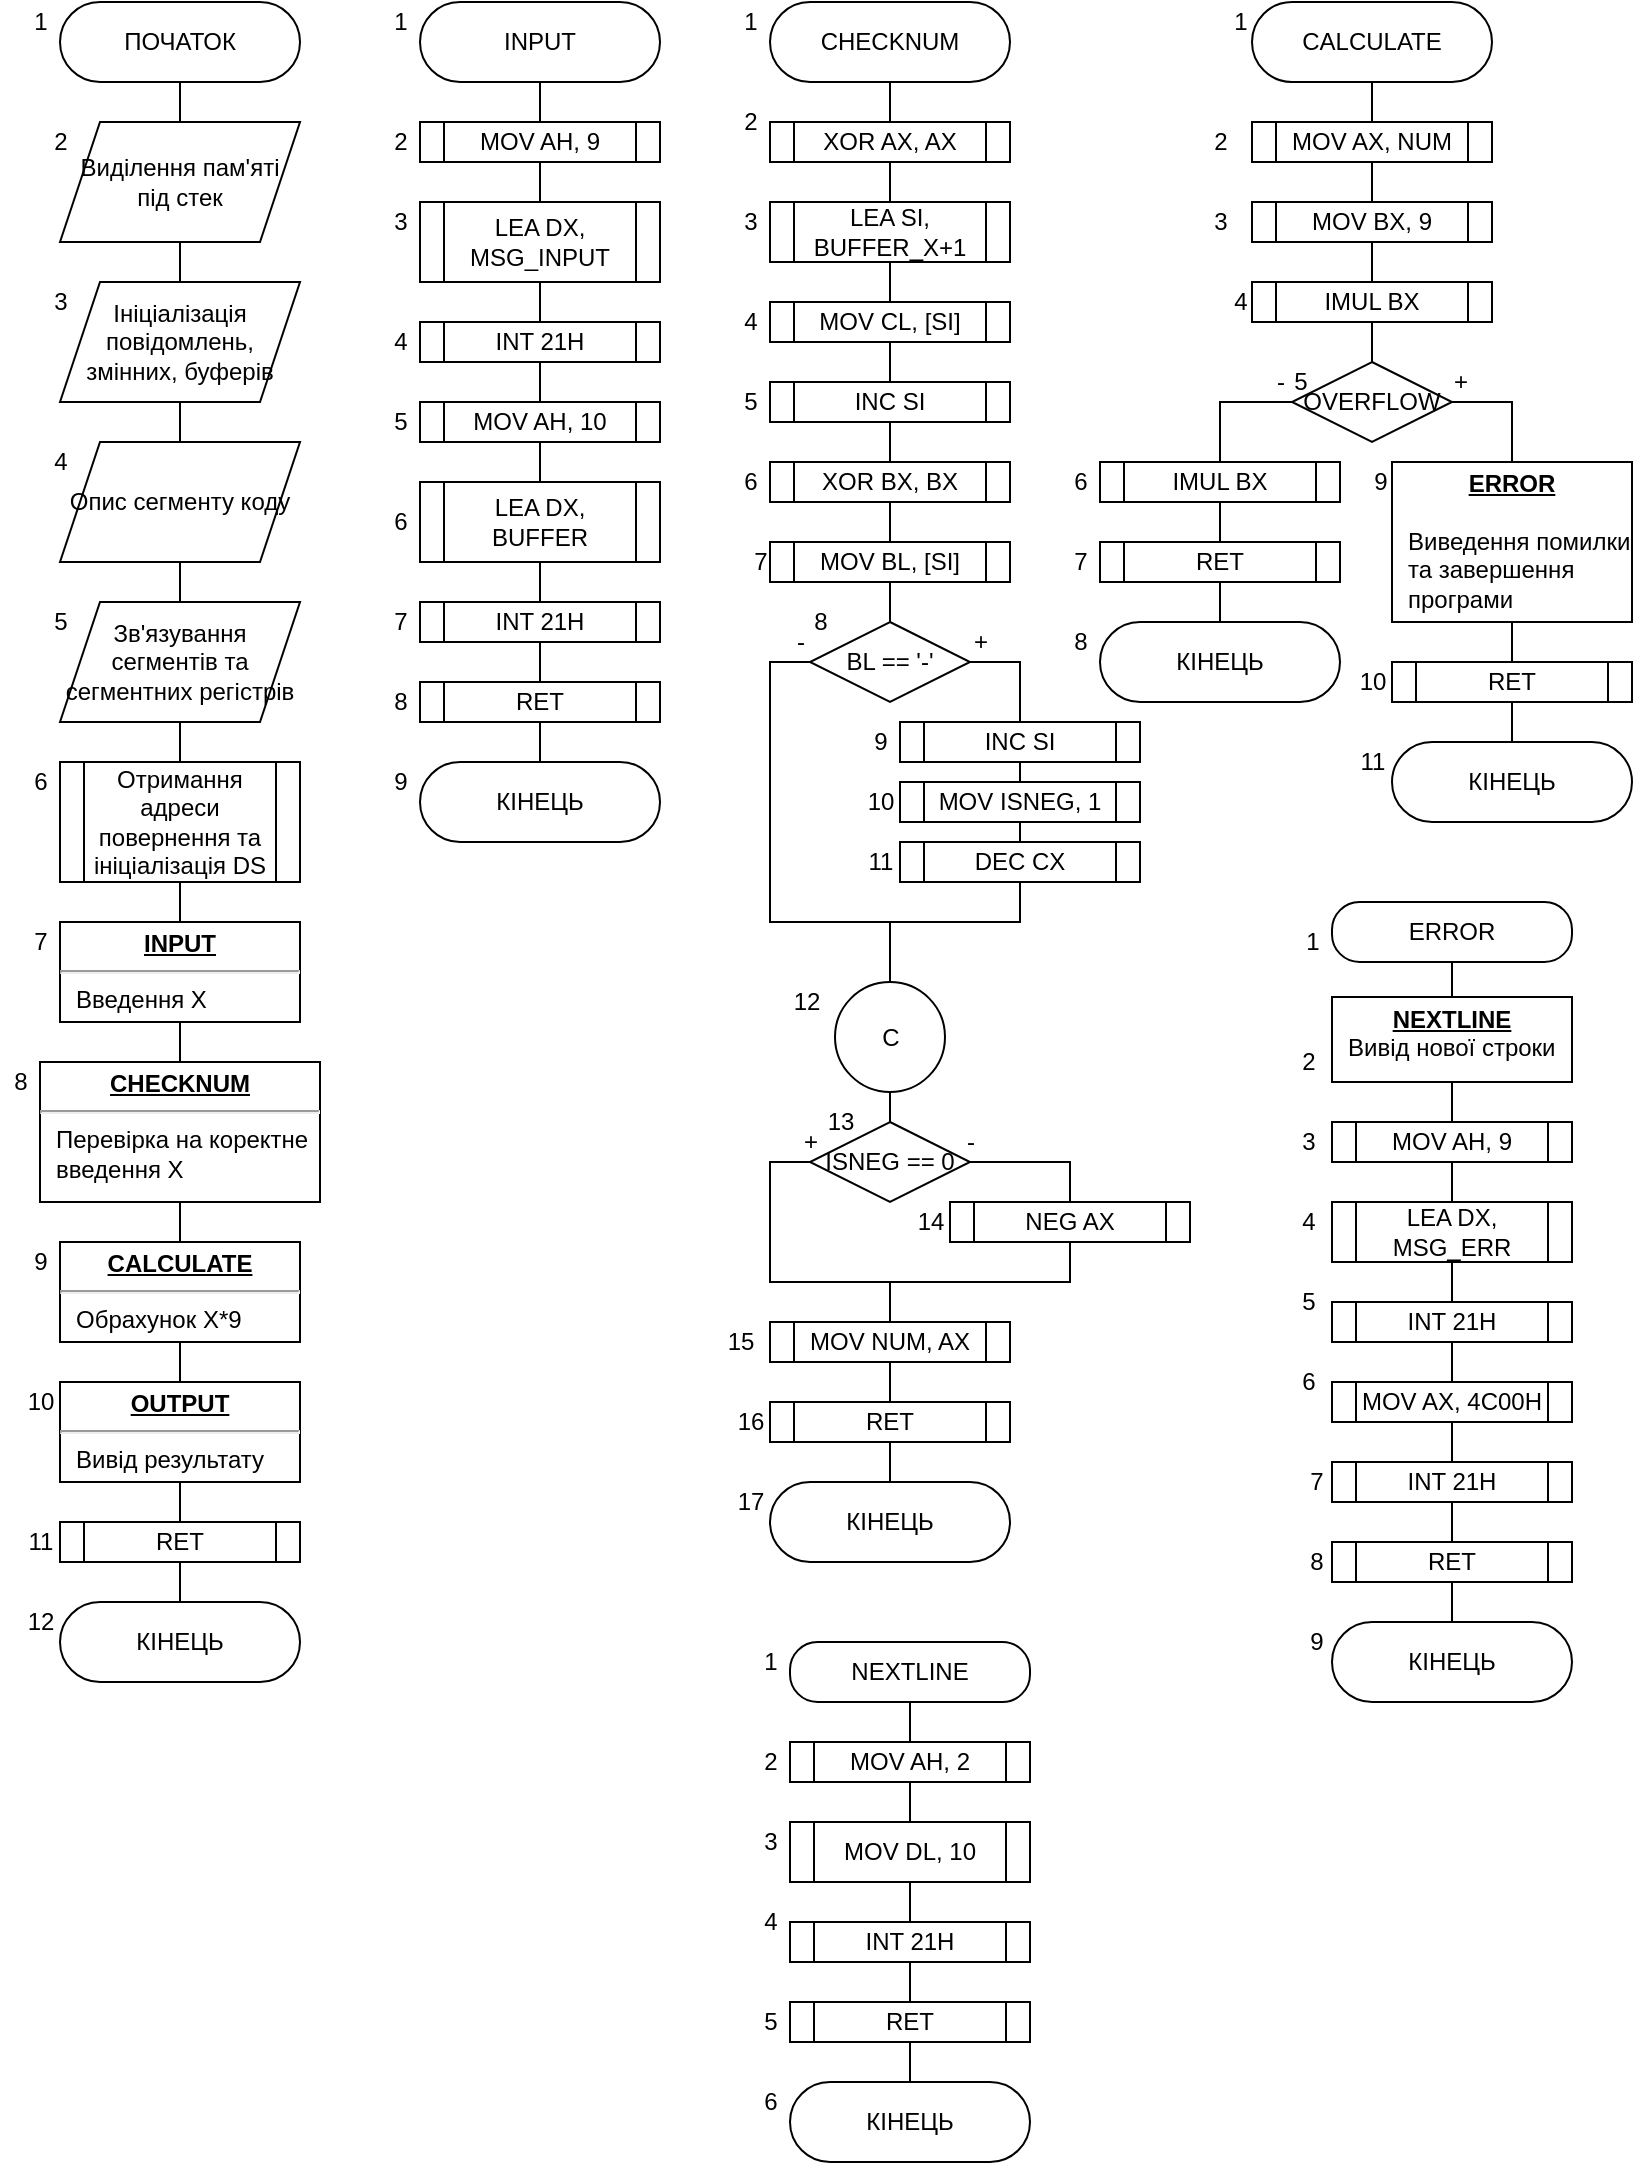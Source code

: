 <mxfile version="16.1.2" type="device"><diagram id="6FCKgHF6AGhV2PzaWYG0" name="Страница 1"><mxGraphModel dx="1026" dy="1370" grid="1" gridSize="10" guides="1" tooltips="1" connect="1" arrows="1" fold="1" page="1" pageScale="1" pageWidth="827" pageHeight="1169" math="0" shadow="0"><root><mxCell id="0"/><mxCell id="1" parent="0"/><mxCell id="qrjmwnFYQ-Q89jtZAZfJ-13" style="edgeStyle=orthogonalEdgeStyle;rounded=0;orthogonalLoop=1;jettySize=auto;html=1;exitX=0.5;exitY=1;exitDx=0;exitDy=0;entryX=0.5;entryY=0;entryDx=0;entryDy=0;endArrow=none;endFill=0;" parent="1" source="qrjmwnFYQ-Q89jtZAZfJ-1" target="qrjmwnFYQ-Q89jtZAZfJ-3" edge="1"><mxGeometry relative="1" as="geometry"/></mxCell><mxCell id="qrjmwnFYQ-Q89jtZAZfJ-1" value="ПОЧАТОК" style="rounded=1;whiteSpace=wrap;html=1;arcSize=50;" parent="1" vertex="1"><mxGeometry x="30" y="20" width="120" height="40" as="geometry"/></mxCell><mxCell id="qrjmwnFYQ-Q89jtZAZfJ-14" style="edgeStyle=orthogonalEdgeStyle;rounded=0;orthogonalLoop=1;jettySize=auto;html=1;exitX=0.5;exitY=1;exitDx=0;exitDy=0;entryX=0.5;entryY=0;entryDx=0;entryDy=0;endArrow=none;endFill=0;" parent="1" source="qrjmwnFYQ-Q89jtZAZfJ-3" target="qrjmwnFYQ-Q89jtZAZfJ-4" edge="1"><mxGeometry relative="1" as="geometry"/></mxCell><mxCell id="qrjmwnFYQ-Q89jtZAZfJ-3" value="Виділення пам'яті під стек" style="shape=parallelogram;perimeter=parallelogramPerimeter;whiteSpace=wrap;html=1;fixedSize=1;" parent="1" vertex="1"><mxGeometry x="30" y="80" width="120" height="60" as="geometry"/></mxCell><mxCell id="qrjmwnFYQ-Q89jtZAZfJ-15" style="edgeStyle=orthogonalEdgeStyle;rounded=0;orthogonalLoop=1;jettySize=auto;html=1;exitX=0.5;exitY=1;exitDx=0;exitDy=0;entryX=0.5;entryY=0;entryDx=0;entryDy=0;endArrow=none;endFill=0;" parent="1" source="qrjmwnFYQ-Q89jtZAZfJ-4" target="qrjmwnFYQ-Q89jtZAZfJ-5" edge="1"><mxGeometry relative="1" as="geometry"/></mxCell><mxCell id="qrjmwnFYQ-Q89jtZAZfJ-4" value="Ініціалізація повідомлень, змінних, буферів" style="shape=parallelogram;perimeter=parallelogramPerimeter;whiteSpace=wrap;html=1;fixedSize=1;" parent="1" vertex="1"><mxGeometry x="30" y="160" width="120" height="60" as="geometry"/></mxCell><mxCell id="qrjmwnFYQ-Q89jtZAZfJ-16" style="edgeStyle=orthogonalEdgeStyle;rounded=0;orthogonalLoop=1;jettySize=auto;html=1;exitX=0.5;exitY=1;exitDx=0;exitDy=0;entryX=0.5;entryY=0;entryDx=0;entryDy=0;endArrow=none;endFill=0;" parent="1" source="qrjmwnFYQ-Q89jtZAZfJ-5" target="qrjmwnFYQ-Q89jtZAZfJ-6" edge="1"><mxGeometry relative="1" as="geometry"/></mxCell><mxCell id="qrjmwnFYQ-Q89jtZAZfJ-5" value="Опис сегменту коду" style="shape=parallelogram;perimeter=parallelogramPerimeter;whiteSpace=wrap;html=1;fixedSize=1;" parent="1" vertex="1"><mxGeometry x="30" y="240" width="120" height="60" as="geometry"/></mxCell><mxCell id="qrjmwnFYQ-Q89jtZAZfJ-17" style="edgeStyle=orthogonalEdgeStyle;rounded=0;orthogonalLoop=1;jettySize=auto;html=1;exitX=0.5;exitY=1;exitDx=0;exitDy=0;endArrow=none;endFill=0;" parent="1" source="qrjmwnFYQ-Q89jtZAZfJ-6" target="qrjmwnFYQ-Q89jtZAZfJ-7" edge="1"><mxGeometry relative="1" as="geometry"/></mxCell><mxCell id="qrjmwnFYQ-Q89jtZAZfJ-6" value="Зв'язування сегментів та сегментних регістрів" style="shape=parallelogram;perimeter=parallelogramPerimeter;whiteSpace=wrap;html=1;fixedSize=1;" parent="1" vertex="1"><mxGeometry x="30" y="320" width="120" height="60" as="geometry"/></mxCell><mxCell id="qrjmwnFYQ-Q89jtZAZfJ-18" style="edgeStyle=orthogonalEdgeStyle;rounded=0;orthogonalLoop=1;jettySize=auto;html=1;exitX=0.5;exitY=1;exitDx=0;exitDy=0;entryX=0.5;entryY=0;entryDx=0;entryDy=0;endArrow=none;endFill=0;" parent="1" source="qrjmwnFYQ-Q89jtZAZfJ-7" target="qrjmwnFYQ-Q89jtZAZfJ-8" edge="1"><mxGeometry relative="1" as="geometry"/></mxCell><mxCell id="qrjmwnFYQ-Q89jtZAZfJ-7" value="Отримання адреси повернення та ініціалізація DS" style="shape=process;whiteSpace=wrap;html=1;backgroundOutline=1;" parent="1" vertex="1"><mxGeometry x="30" y="400" width="120" height="60" as="geometry"/></mxCell><mxCell id="qrjmwnFYQ-Q89jtZAZfJ-19" style="edgeStyle=orthogonalEdgeStyle;rounded=0;orthogonalLoop=1;jettySize=auto;html=1;exitX=0.5;exitY=1;exitDx=0;exitDy=0;endArrow=none;endFill=0;" parent="1" source="qrjmwnFYQ-Q89jtZAZfJ-8" target="qrjmwnFYQ-Q89jtZAZfJ-9" edge="1"><mxGeometry relative="1" as="geometry"/></mxCell><mxCell id="qrjmwnFYQ-Q89jtZAZfJ-8" value="&lt;p style=&quot;margin: 0px ; margin-top: 4px ; text-align: center ; text-decoration: underline&quot;&gt;&lt;b&gt;INPUT&lt;/b&gt;&lt;/p&gt;&lt;hr&gt;&lt;p style=&quot;margin: 0px ; margin-left: 8px&quot;&gt;Введення X&lt;/p&gt;" style="verticalAlign=top;align=left;overflow=fill;fontSize=12;fontFamily=Helvetica;html=1;" parent="1" vertex="1"><mxGeometry x="30" y="480" width="120" height="50" as="geometry"/></mxCell><mxCell id="qrjmwnFYQ-Q89jtZAZfJ-20" style="edgeStyle=orthogonalEdgeStyle;rounded=0;orthogonalLoop=1;jettySize=auto;html=1;exitX=0.5;exitY=1;exitDx=0;exitDy=0;endArrow=none;endFill=0;" parent="1" source="qrjmwnFYQ-Q89jtZAZfJ-9" target="qrjmwnFYQ-Q89jtZAZfJ-10" edge="1"><mxGeometry relative="1" as="geometry"/></mxCell><mxCell id="qrjmwnFYQ-Q89jtZAZfJ-9" value="&lt;p style=&quot;margin: 0px ; margin-top: 4px ; text-align: center ; text-decoration: underline&quot;&gt;&lt;b&gt;CHECKNUM&lt;/b&gt;&lt;/p&gt;&lt;hr&gt;&lt;p style=&quot;margin: 0px ; margin-left: 8px&quot;&gt;Перевірка на коректне&lt;/p&gt;&lt;p style=&quot;margin: 0px ; margin-left: 8px&quot;&gt;введення X&amp;nbsp;&lt;/p&gt;" style="verticalAlign=top;align=left;overflow=fill;fontSize=12;fontFamily=Helvetica;html=1;" parent="1" vertex="1"><mxGeometry x="20" y="550" width="140" height="70" as="geometry"/></mxCell><mxCell id="qrjmwnFYQ-Q89jtZAZfJ-21" style="edgeStyle=orthogonalEdgeStyle;rounded=0;orthogonalLoop=1;jettySize=auto;html=1;exitX=0.5;exitY=1;exitDx=0;exitDy=0;entryX=0.5;entryY=0;entryDx=0;entryDy=0;endArrow=none;endFill=0;" parent="1" source="qrjmwnFYQ-Q89jtZAZfJ-10" target="qrjmwnFYQ-Q89jtZAZfJ-11" edge="1"><mxGeometry relative="1" as="geometry"/></mxCell><mxCell id="qrjmwnFYQ-Q89jtZAZfJ-10" value="&lt;p style=&quot;margin: 0px ; margin-top: 4px ; text-align: center ; text-decoration: underline&quot;&gt;&lt;b&gt;CALCULATE&lt;/b&gt;&lt;/p&gt;&lt;hr&gt;&lt;p style=&quot;margin: 0px ; margin-left: 8px&quot;&gt;Обрахунок Х*9&lt;/p&gt;" style="verticalAlign=top;align=left;overflow=fill;fontSize=12;fontFamily=Helvetica;html=1;" parent="1" vertex="1"><mxGeometry x="30" y="640" width="120" height="50" as="geometry"/></mxCell><mxCell id="qrjmwnFYQ-Q89jtZAZfJ-11" value="&lt;p style=&quot;margin: 0px ; margin-top: 4px ; text-align: center ; text-decoration: underline&quot;&gt;&lt;b&gt;OUTPUT&lt;/b&gt;&lt;/p&gt;&lt;hr&gt;&lt;p style=&quot;margin: 0px ; margin-left: 8px&quot;&gt;Вивід результату&lt;/p&gt;" style="verticalAlign=top;align=left;overflow=fill;fontSize=12;fontFamily=Helvetica;html=1;" parent="1" vertex="1"><mxGeometry x="30" y="710" width="120" height="50" as="geometry"/></mxCell><mxCell id="qrjmwnFYQ-Q89jtZAZfJ-23" value="1" style="text;html=1;align=center;verticalAlign=middle;resizable=0;points=[];autosize=1;strokeColor=none;fillColor=none;" parent="1" vertex="1"><mxGeometry x="10" y="20" width="20" height="20" as="geometry"/></mxCell><mxCell id="qrjmwnFYQ-Q89jtZAZfJ-24" value="2" style="text;html=1;align=center;verticalAlign=middle;resizable=0;points=[];autosize=1;strokeColor=none;fillColor=none;" parent="1" vertex="1"><mxGeometry x="20" y="80" width="20" height="20" as="geometry"/></mxCell><mxCell id="qrjmwnFYQ-Q89jtZAZfJ-25" value="3" style="text;html=1;align=center;verticalAlign=middle;resizable=0;points=[];autosize=1;strokeColor=none;fillColor=none;" parent="1" vertex="1"><mxGeometry x="20" y="160" width="20" height="20" as="geometry"/></mxCell><mxCell id="qrjmwnFYQ-Q89jtZAZfJ-26" value="4" style="text;html=1;align=center;verticalAlign=middle;resizable=0;points=[];autosize=1;strokeColor=none;fillColor=none;" parent="1" vertex="1"><mxGeometry x="20" y="240" width="20" height="20" as="geometry"/></mxCell><mxCell id="qrjmwnFYQ-Q89jtZAZfJ-27" value="5" style="text;html=1;align=center;verticalAlign=middle;resizable=0;points=[];autosize=1;strokeColor=none;fillColor=none;" parent="1" vertex="1"><mxGeometry x="20" y="320" width="20" height="20" as="geometry"/></mxCell><mxCell id="qrjmwnFYQ-Q89jtZAZfJ-28" value="6" style="text;html=1;align=center;verticalAlign=middle;resizable=0;points=[];autosize=1;strokeColor=none;fillColor=none;" parent="1" vertex="1"><mxGeometry x="10" y="400" width="20" height="20" as="geometry"/></mxCell><mxCell id="qrjmwnFYQ-Q89jtZAZfJ-29" value="7" style="text;html=1;align=center;verticalAlign=middle;resizable=0;points=[];autosize=1;strokeColor=none;fillColor=none;" parent="1" vertex="1"><mxGeometry x="10" y="480" width="20" height="20" as="geometry"/></mxCell><mxCell id="qrjmwnFYQ-Q89jtZAZfJ-30" value="8" style="text;html=1;align=center;verticalAlign=middle;resizable=0;points=[];autosize=1;strokeColor=none;fillColor=none;" parent="1" vertex="1"><mxGeometry y="550" width="20" height="20" as="geometry"/></mxCell><mxCell id="qrjmwnFYQ-Q89jtZAZfJ-31" value="9" style="text;html=1;align=center;verticalAlign=middle;resizable=0;points=[];autosize=1;strokeColor=none;fillColor=none;" parent="1" vertex="1"><mxGeometry x="10" y="640" width="20" height="20" as="geometry"/></mxCell><mxCell id="qrjmwnFYQ-Q89jtZAZfJ-32" value="10" style="text;html=1;align=center;verticalAlign=middle;resizable=0;points=[];autosize=1;strokeColor=none;fillColor=none;" parent="1" vertex="1"><mxGeometry x="5" y="710" width="30" height="20" as="geometry"/></mxCell><mxCell id="qrjmwnFYQ-Q89jtZAZfJ-43" style="edgeStyle=orthogonalEdgeStyle;rounded=0;orthogonalLoop=1;jettySize=auto;html=1;exitX=0.5;exitY=1;exitDx=0;exitDy=0;endArrow=none;endFill=0;" parent="1" source="qrjmwnFYQ-Q89jtZAZfJ-34" target="qrjmwnFYQ-Q89jtZAZfJ-35" edge="1"><mxGeometry relative="1" as="geometry"/></mxCell><mxCell id="qrjmwnFYQ-Q89jtZAZfJ-34" value="INPUT" style="rounded=1;whiteSpace=wrap;html=1;arcSize=50;" parent="1" vertex="1"><mxGeometry x="210" y="20" width="120" height="40" as="geometry"/></mxCell><mxCell id="qrjmwnFYQ-Q89jtZAZfJ-44" style="edgeStyle=orthogonalEdgeStyle;rounded=0;orthogonalLoop=1;jettySize=auto;html=1;exitX=0.5;exitY=1;exitDx=0;exitDy=0;entryX=0.5;entryY=0;entryDx=0;entryDy=0;endArrow=none;endFill=0;" parent="1" source="qrjmwnFYQ-Q89jtZAZfJ-35" target="qrjmwnFYQ-Q89jtZAZfJ-36" edge="1"><mxGeometry relative="1" as="geometry"/></mxCell><mxCell id="qrjmwnFYQ-Q89jtZAZfJ-35" value="MOV AH, 9" style="shape=process;whiteSpace=wrap;html=1;backgroundOutline=1;" parent="1" vertex="1"><mxGeometry x="210" y="80" width="120" height="20" as="geometry"/></mxCell><mxCell id="qrjmwnFYQ-Q89jtZAZfJ-45" style="edgeStyle=orthogonalEdgeStyle;rounded=0;orthogonalLoop=1;jettySize=auto;html=1;exitX=0.5;exitY=1;exitDx=0;exitDy=0;entryX=0.5;entryY=0;entryDx=0;entryDy=0;endArrow=none;endFill=0;" parent="1" source="qrjmwnFYQ-Q89jtZAZfJ-36" target="qrjmwnFYQ-Q89jtZAZfJ-37" edge="1"><mxGeometry relative="1" as="geometry"/></mxCell><mxCell id="qrjmwnFYQ-Q89jtZAZfJ-36" value="LEA DX, MSG_INPUT" style="shape=process;whiteSpace=wrap;html=1;backgroundOutline=1;" parent="1" vertex="1"><mxGeometry x="210" y="120" width="120" height="40" as="geometry"/></mxCell><mxCell id="qrjmwnFYQ-Q89jtZAZfJ-46" style="edgeStyle=orthogonalEdgeStyle;rounded=0;orthogonalLoop=1;jettySize=auto;html=1;exitX=0.5;exitY=1;exitDx=0;exitDy=0;entryX=0.5;entryY=0;entryDx=0;entryDy=0;endArrow=none;endFill=0;" parent="1" source="qrjmwnFYQ-Q89jtZAZfJ-37" target="qrjmwnFYQ-Q89jtZAZfJ-38" edge="1"><mxGeometry relative="1" as="geometry"/></mxCell><mxCell id="qrjmwnFYQ-Q89jtZAZfJ-37" value="INT 21H" style="shape=process;whiteSpace=wrap;html=1;backgroundOutline=1;" parent="1" vertex="1"><mxGeometry x="210" y="180" width="120" height="20" as="geometry"/></mxCell><mxCell id="qrjmwnFYQ-Q89jtZAZfJ-47" style="edgeStyle=orthogonalEdgeStyle;rounded=0;orthogonalLoop=1;jettySize=auto;html=1;exitX=0.5;exitY=1;exitDx=0;exitDy=0;endArrow=none;endFill=0;" parent="1" source="qrjmwnFYQ-Q89jtZAZfJ-38" target="qrjmwnFYQ-Q89jtZAZfJ-40" edge="1"><mxGeometry relative="1" as="geometry"/></mxCell><mxCell id="qrjmwnFYQ-Q89jtZAZfJ-38" value="MOV AH, 10" style="shape=process;whiteSpace=wrap;html=1;backgroundOutline=1;" parent="1" vertex="1"><mxGeometry x="210" y="220" width="120" height="20" as="geometry"/></mxCell><mxCell id="qrjmwnFYQ-Q89jtZAZfJ-48" style="edgeStyle=orthogonalEdgeStyle;rounded=0;orthogonalLoop=1;jettySize=auto;html=1;exitX=0.5;exitY=1;exitDx=0;exitDy=0;entryX=0.5;entryY=0;entryDx=0;entryDy=0;endArrow=none;endFill=0;" parent="1" source="qrjmwnFYQ-Q89jtZAZfJ-40" target="qrjmwnFYQ-Q89jtZAZfJ-41" edge="1"><mxGeometry relative="1" as="geometry"/></mxCell><mxCell id="qrjmwnFYQ-Q89jtZAZfJ-40" value="LEA DX, BUFFER" style="shape=process;whiteSpace=wrap;html=1;backgroundOutline=1;" parent="1" vertex="1"><mxGeometry x="210" y="260" width="120" height="40" as="geometry"/></mxCell><mxCell id="qrjmwnFYQ-Q89jtZAZfJ-41" value="INT 21H" style="shape=process;whiteSpace=wrap;html=1;backgroundOutline=1;" parent="1" vertex="1"><mxGeometry x="210" y="320" width="120" height="20" as="geometry"/></mxCell><mxCell id="M41iOdygfiZf3ACr9DrU-3" style="edgeStyle=orthogonalEdgeStyle;rounded=0;orthogonalLoop=1;jettySize=auto;html=1;exitX=0.5;exitY=0;exitDx=0;exitDy=0;entryX=0.5;entryY=1;entryDx=0;entryDy=0;endArrow=none;endFill=0;" edge="1" parent="1" source="qrjmwnFYQ-Q89jtZAZfJ-42" target="M41iOdygfiZf3ACr9DrU-1"><mxGeometry relative="1" as="geometry"/></mxCell><mxCell id="qrjmwnFYQ-Q89jtZAZfJ-42" value="КІНЕЦЬ" style="rounded=1;whiteSpace=wrap;html=1;arcSize=50;" parent="1" vertex="1"><mxGeometry x="210" y="400" width="120" height="40" as="geometry"/></mxCell><mxCell id="qrjmwnFYQ-Q89jtZAZfJ-50" value="1" style="text;html=1;align=center;verticalAlign=middle;resizable=0;points=[];autosize=1;strokeColor=none;fillColor=none;" parent="1" vertex="1"><mxGeometry x="190" y="20" width="20" height="20" as="geometry"/></mxCell><mxCell id="qrjmwnFYQ-Q89jtZAZfJ-51" value="2" style="text;html=1;align=center;verticalAlign=middle;resizable=0;points=[];autosize=1;strokeColor=none;fillColor=none;" parent="1" vertex="1"><mxGeometry x="190" y="80" width="20" height="20" as="geometry"/></mxCell><mxCell id="qrjmwnFYQ-Q89jtZAZfJ-52" value="3" style="text;html=1;align=center;verticalAlign=middle;resizable=0;points=[];autosize=1;strokeColor=none;fillColor=none;" parent="1" vertex="1"><mxGeometry x="190" y="120" width="20" height="20" as="geometry"/></mxCell><mxCell id="qrjmwnFYQ-Q89jtZAZfJ-53" value="4" style="text;html=1;align=center;verticalAlign=middle;resizable=0;points=[];autosize=1;strokeColor=none;fillColor=none;" parent="1" vertex="1"><mxGeometry x="190" y="180" width="20" height="20" as="geometry"/></mxCell><mxCell id="qrjmwnFYQ-Q89jtZAZfJ-56" value="5" style="text;html=1;align=center;verticalAlign=middle;resizable=0;points=[];autosize=1;strokeColor=none;fillColor=none;" parent="1" vertex="1"><mxGeometry x="190" y="220" width="20" height="20" as="geometry"/></mxCell><mxCell id="qrjmwnFYQ-Q89jtZAZfJ-57" value="7" style="text;html=1;align=center;verticalAlign=middle;resizable=0;points=[];autosize=1;strokeColor=none;fillColor=none;" parent="1" vertex="1"><mxGeometry x="190" y="320" width="20" height="20" as="geometry"/></mxCell><mxCell id="qrjmwnFYQ-Q89jtZAZfJ-58" value="8" style="text;html=1;align=center;verticalAlign=middle;resizable=0;points=[];autosize=1;strokeColor=none;fillColor=none;" parent="1" vertex="1"><mxGeometry x="190" y="360" width="20" height="20" as="geometry"/></mxCell><mxCell id="qrjmwnFYQ-Q89jtZAZfJ-59" value="6" style="text;html=1;align=center;verticalAlign=middle;resizable=0;points=[];autosize=1;strokeColor=none;fillColor=none;" parent="1" vertex="1"><mxGeometry x="190" y="270" width="20" height="20" as="geometry"/></mxCell><mxCell id="qrjmwnFYQ-Q89jtZAZfJ-183" style="edgeStyle=orthogonalEdgeStyle;rounded=0;orthogonalLoop=1;jettySize=auto;html=1;exitX=0.5;exitY=1;exitDx=0;exitDy=0;endArrow=none;endFill=0;" parent="1" source="qrjmwnFYQ-Q89jtZAZfJ-184" edge="1"><mxGeometry relative="1" as="geometry"><mxPoint x="445" y="80" as="targetPoint"/></mxGeometry></mxCell><mxCell id="qrjmwnFYQ-Q89jtZAZfJ-184" value="CHECKNUM" style="rounded=1;whiteSpace=wrap;html=1;arcSize=50;" parent="1" vertex="1"><mxGeometry x="385" y="20" width="120" height="40" as="geometry"/></mxCell><mxCell id="qrjmwnFYQ-Q89jtZAZfJ-185" style="edgeStyle=orthogonalEdgeStyle;rounded=0;orthogonalLoop=1;jettySize=auto;html=1;exitX=0.5;exitY=1;exitDx=0;exitDy=0;entryX=0.5;entryY=0;entryDx=0;entryDy=0;endArrow=none;endFill=0;" parent="1" source="qrjmwnFYQ-Q89jtZAZfJ-186" target="qrjmwnFYQ-Q89jtZAZfJ-190" edge="1"><mxGeometry relative="1" as="geometry"/></mxCell><mxCell id="qrjmwnFYQ-Q89jtZAZfJ-186" value="LEA SI, BUFFER_X+1" style="shape=process;whiteSpace=wrap;html=1;backgroundOutline=1;" parent="1" vertex="1"><mxGeometry x="385" y="120" width="120" height="30" as="geometry"/></mxCell><mxCell id="qrjmwnFYQ-Q89jtZAZfJ-187" style="edgeStyle=orthogonalEdgeStyle;rounded=0;orthogonalLoop=1;jettySize=auto;html=1;exitX=0.5;exitY=1;exitDx=0;exitDy=0;entryX=0.5;entryY=0;entryDx=0;entryDy=0;endArrow=none;endFill=0;" parent="1" source="qrjmwnFYQ-Q89jtZAZfJ-188" target="qrjmwnFYQ-Q89jtZAZfJ-186" edge="1"><mxGeometry relative="1" as="geometry"/></mxCell><mxCell id="qrjmwnFYQ-Q89jtZAZfJ-188" value="XOR AX, AX" style="shape=process;whiteSpace=wrap;html=1;backgroundOutline=1;" parent="1" vertex="1"><mxGeometry x="385" y="80" width="120" height="20" as="geometry"/></mxCell><mxCell id="qrjmwnFYQ-Q89jtZAZfJ-189" style="edgeStyle=orthogonalEdgeStyle;rounded=0;orthogonalLoop=1;jettySize=auto;html=1;exitX=0.5;exitY=1;exitDx=0;exitDy=0;entryX=0.5;entryY=0;entryDx=0;entryDy=0;endArrow=none;endFill=0;" parent="1" source="qrjmwnFYQ-Q89jtZAZfJ-190" target="qrjmwnFYQ-Q89jtZAZfJ-191" edge="1"><mxGeometry relative="1" as="geometry"/></mxCell><mxCell id="qrjmwnFYQ-Q89jtZAZfJ-190" value="MOV CL, [SI]" style="shape=process;whiteSpace=wrap;html=1;backgroundOutline=1;" parent="1" vertex="1"><mxGeometry x="385" y="170" width="120" height="20" as="geometry"/></mxCell><mxCell id="qrjmwnFYQ-Q89jtZAZfJ-191" value="INC SI" style="shape=process;whiteSpace=wrap;html=1;backgroundOutline=1;" parent="1" vertex="1"><mxGeometry x="385" y="210" width="120" height="20" as="geometry"/></mxCell><mxCell id="qrjmwnFYQ-Q89jtZAZfJ-192" style="edgeStyle=orthogonalEdgeStyle;rounded=0;orthogonalLoop=1;jettySize=auto;html=1;exitX=0.5;exitY=0;exitDx=0;exitDy=0;entryX=0.5;entryY=1;entryDx=0;entryDy=0;endArrow=none;endFill=0;" parent="1" target="qrjmwnFYQ-Q89jtZAZfJ-191" edge="1"><mxGeometry relative="1" as="geometry"><mxPoint x="445" y="250" as="sourcePoint"/></mxGeometry></mxCell><mxCell id="qrjmwnFYQ-Q89jtZAZfJ-315" style="edgeStyle=orthogonalEdgeStyle;rounded=0;orthogonalLoop=1;jettySize=auto;html=1;endArrow=none;endFill=0;exitX=0.5;exitY=0;exitDx=0;exitDy=0;" parent="1" source="M41iOdygfiZf3ACr9DrU-17" edge="1"><mxGeometry relative="1" as="geometry"><mxPoint x="445" y="480.0" as="targetPoint"/><mxPoint x="445" y="500" as="sourcePoint"/></mxGeometry></mxCell><mxCell id="qrjmwnFYQ-Q89jtZAZfJ-196" style="edgeStyle=orthogonalEdgeStyle;rounded=0;orthogonalLoop=1;jettySize=auto;html=1;exitX=1;exitY=0.5;exitDx=0;exitDy=0;entryX=0.5;entryY=0;entryDx=0;entryDy=0;endArrow=none;endFill=0;" parent="1" source="qrjmwnFYQ-Q89jtZAZfJ-198" target="qrjmwnFYQ-Q89jtZAZfJ-199" edge="1"><mxGeometry relative="1" as="geometry"/></mxCell><mxCell id="qrjmwnFYQ-Q89jtZAZfJ-197" style="edgeStyle=orthogonalEdgeStyle;rounded=0;orthogonalLoop=1;jettySize=auto;html=1;exitX=0;exitY=0.5;exitDx=0;exitDy=0;endArrow=none;endFill=0;entryX=0.5;entryY=1;entryDx=0;entryDy=0;" parent="1" source="qrjmwnFYQ-Q89jtZAZfJ-198" target="qrjmwnFYQ-Q89jtZAZfJ-199" edge="1"><mxGeometry relative="1" as="geometry"><mxPoint x="495" y="640" as="targetPoint"/></mxGeometry></mxCell><mxCell id="qrjmwnFYQ-Q89jtZAZfJ-314" style="edgeStyle=orthogonalEdgeStyle;rounded=0;orthogonalLoop=1;jettySize=auto;html=1;exitX=0.5;exitY=0;exitDx=0;exitDy=0;entryX=0.5;entryY=1;entryDx=0;entryDy=0;endArrow=none;endFill=0;" parent="1" source="qrjmwnFYQ-Q89jtZAZfJ-198" target="M41iOdygfiZf3ACr9DrU-17" edge="1"><mxGeometry relative="1" as="geometry"><mxPoint x="445" y="560" as="targetPoint"/></mxGeometry></mxCell><mxCell id="qrjmwnFYQ-Q89jtZAZfJ-198" value="ISNEG == 0" style="rhombus;whiteSpace=wrap;html=1;" parent="1" vertex="1"><mxGeometry x="405" y="580" width="80" height="40" as="geometry"/></mxCell><mxCell id="qrjmwnFYQ-Q89jtZAZfJ-199" value="NEG AX" style="shape=process;whiteSpace=wrap;html=1;backgroundOutline=1;" parent="1" vertex="1"><mxGeometry x="475" y="620" width="120" height="20" as="geometry"/></mxCell><mxCell id="qrjmwnFYQ-Q89jtZAZfJ-200" style="edgeStyle=orthogonalEdgeStyle;rounded=0;orthogonalLoop=1;jettySize=auto;html=1;exitX=0.5;exitY=0;exitDx=0;exitDy=0;endArrow=none;endFill=0;" parent="1" source="qrjmwnFYQ-Q89jtZAZfJ-202" edge="1"><mxGeometry relative="1" as="geometry"><mxPoint x="445" y="660" as="targetPoint"/></mxGeometry></mxCell><mxCell id="qrjmwnFYQ-Q89jtZAZfJ-202" value="MOV NUM, AX" style="shape=process;whiteSpace=wrap;html=1;backgroundOutline=1;" parent="1" vertex="1"><mxGeometry x="385" y="680" width="120" height="20" as="geometry"/></mxCell><mxCell id="qrjmwnFYQ-Q89jtZAZfJ-223" value="-" style="text;html=1;align=center;verticalAlign=middle;resizable=0;points=[];autosize=1;strokeColor=none;fillColor=none;" parent="1" vertex="1"><mxGeometry x="475" y="580" width="20" height="20" as="geometry"/></mxCell><mxCell id="qrjmwnFYQ-Q89jtZAZfJ-224" value="+" style="text;html=1;align=center;verticalAlign=middle;resizable=0;points=[];autosize=1;strokeColor=none;fillColor=none;" parent="1" vertex="1"><mxGeometry x="395" y="580" width="20" height="20" as="geometry"/></mxCell><mxCell id="qrjmwnFYQ-Q89jtZAZfJ-227" value="1" style="text;html=1;align=center;verticalAlign=middle;resizable=0;points=[];autosize=1;strokeColor=none;fillColor=none;" parent="1" vertex="1"><mxGeometry x="365" y="20" width="20" height="20" as="geometry"/></mxCell><mxCell id="qrjmwnFYQ-Q89jtZAZfJ-228" value="2" style="text;html=1;align=center;verticalAlign=middle;resizable=0;points=[];autosize=1;strokeColor=none;fillColor=none;" parent="1" vertex="1"><mxGeometry x="365" y="70" width="20" height="20" as="geometry"/></mxCell><mxCell id="qrjmwnFYQ-Q89jtZAZfJ-229" value="3" style="text;html=1;align=center;verticalAlign=middle;resizable=0;points=[];autosize=1;strokeColor=none;fillColor=none;" parent="1" vertex="1"><mxGeometry x="365" y="120" width="20" height="20" as="geometry"/></mxCell><mxCell id="qrjmwnFYQ-Q89jtZAZfJ-230" value="4" style="text;html=1;align=center;verticalAlign=middle;resizable=0;points=[];autosize=1;strokeColor=none;fillColor=none;" parent="1" vertex="1"><mxGeometry x="365" y="170" width="20" height="20" as="geometry"/></mxCell><mxCell id="qrjmwnFYQ-Q89jtZAZfJ-231" value="5" style="text;html=1;align=center;verticalAlign=middle;resizable=0;points=[];autosize=1;strokeColor=none;fillColor=none;" parent="1" vertex="1"><mxGeometry x="365" y="210" width="20" height="20" as="geometry"/></mxCell><mxCell id="qrjmwnFYQ-Q89jtZAZfJ-232" value="6" style="text;html=1;align=center;verticalAlign=middle;resizable=0;points=[];autosize=1;strokeColor=none;fillColor=none;" parent="1" vertex="1"><mxGeometry x="365" y="250" width="20" height="20" as="geometry"/></mxCell><mxCell id="qrjmwnFYQ-Q89jtZAZfJ-282" value="ERROR" style="rounded=1;whiteSpace=wrap;html=1;arcSize=46;" parent="1" vertex="1"><mxGeometry x="666" y="470" width="120" height="30" as="geometry"/></mxCell><mxCell id="qrjmwnFYQ-Q89jtZAZfJ-283" style="edgeStyle=orthogonalEdgeStyle;rounded=0;orthogonalLoop=1;jettySize=auto;html=1;exitX=0.5;exitY=1;exitDx=0;exitDy=0;entryX=0.5;entryY=0;entryDx=0;entryDy=0;endArrow=none;endFill=0;" parent="1" source="qrjmwnFYQ-Q89jtZAZfJ-284" target="qrjmwnFYQ-Q89jtZAZfJ-286" edge="1"><mxGeometry relative="1" as="geometry"/></mxCell><mxCell id="M41iOdygfiZf3ACr9DrU-53" style="edgeStyle=orthogonalEdgeStyle;rounded=0;orthogonalLoop=1;jettySize=auto;html=1;exitX=0.5;exitY=0;exitDx=0;exitDy=0;entryX=0.5;entryY=1;entryDx=0;entryDy=0;endArrow=none;endFill=0;" edge="1" parent="1" source="qrjmwnFYQ-Q89jtZAZfJ-284" target="M41iOdygfiZf3ACr9DrU-52"><mxGeometry relative="1" as="geometry"/></mxCell><mxCell id="qrjmwnFYQ-Q89jtZAZfJ-284" value="MOV AH, 9" style="shape=process;whiteSpace=wrap;html=1;backgroundOutline=1;" parent="1" vertex="1"><mxGeometry x="666" y="580" width="120" height="20" as="geometry"/></mxCell><mxCell id="qrjmwnFYQ-Q89jtZAZfJ-285" style="edgeStyle=orthogonalEdgeStyle;rounded=0;orthogonalLoop=1;jettySize=auto;html=1;exitX=0.5;exitY=1;exitDx=0;exitDy=0;entryX=0.5;entryY=0;entryDx=0;entryDy=0;endArrow=none;endFill=0;" parent="1" source="qrjmwnFYQ-Q89jtZAZfJ-286" target="qrjmwnFYQ-Q89jtZAZfJ-288" edge="1"><mxGeometry relative="1" as="geometry"/></mxCell><mxCell id="qrjmwnFYQ-Q89jtZAZfJ-286" value="LEA DX, MSG_ERR" style="shape=process;whiteSpace=wrap;html=1;backgroundOutline=1;" parent="1" vertex="1"><mxGeometry x="666" y="620" width="120" height="30" as="geometry"/></mxCell><mxCell id="qrjmwnFYQ-Q89jtZAZfJ-287" style="edgeStyle=orthogonalEdgeStyle;rounded=0;orthogonalLoop=1;jettySize=auto;html=1;exitX=0.5;exitY=1;exitDx=0;exitDy=0;entryX=0.5;entryY=0;entryDx=0;entryDy=0;endArrow=none;endFill=0;" parent="1" source="qrjmwnFYQ-Q89jtZAZfJ-288" target="qrjmwnFYQ-Q89jtZAZfJ-290" edge="1"><mxGeometry relative="1" as="geometry"/></mxCell><mxCell id="qrjmwnFYQ-Q89jtZAZfJ-288" value="INT 21H" style="shape=process;whiteSpace=wrap;html=1;backgroundOutline=1;" parent="1" vertex="1"><mxGeometry x="666" y="670" width="120" height="20" as="geometry"/></mxCell><mxCell id="qrjmwnFYQ-Q89jtZAZfJ-356" style="edgeStyle=orthogonalEdgeStyle;rounded=0;orthogonalLoop=1;jettySize=auto;html=1;exitX=0.5;exitY=1;exitDx=0;exitDy=0;entryX=0.5;entryY=0;entryDx=0;entryDy=0;endArrow=none;endFill=0;" parent="1" source="qrjmwnFYQ-Q89jtZAZfJ-290" target="qrjmwnFYQ-Q89jtZAZfJ-355" edge="1"><mxGeometry relative="1" as="geometry"/></mxCell><mxCell id="qrjmwnFYQ-Q89jtZAZfJ-290" value="MOV AX, 4C00H" style="shape=process;whiteSpace=wrap;html=1;backgroundOutline=1;" parent="1" vertex="1"><mxGeometry x="666" y="710" width="120" height="20" as="geometry"/></mxCell><mxCell id="qrjmwnFYQ-Q89jtZAZfJ-292" value="1" style="text;html=1;align=center;verticalAlign=middle;resizable=0;points=[];autosize=1;strokeColor=none;fillColor=none;" parent="1" vertex="1"><mxGeometry x="646" y="480" width="20" height="20" as="geometry"/></mxCell><mxCell id="qrjmwnFYQ-Q89jtZAZfJ-293" value="2" style="text;html=1;align=center;verticalAlign=middle;resizable=0;points=[];autosize=1;strokeColor=none;fillColor=none;" parent="1" vertex="1"><mxGeometry x="644" y="540" width="20" height="20" as="geometry"/></mxCell><mxCell id="qrjmwnFYQ-Q89jtZAZfJ-294" value="3" style="text;html=1;align=center;verticalAlign=middle;resizable=0;points=[];autosize=1;strokeColor=none;fillColor=none;" parent="1" vertex="1"><mxGeometry x="644" y="580" width="20" height="20" as="geometry"/></mxCell><mxCell id="qrjmwnFYQ-Q89jtZAZfJ-295" value="4" style="text;html=1;align=center;verticalAlign=middle;resizable=0;points=[];autosize=1;strokeColor=none;fillColor=none;" parent="1" vertex="1"><mxGeometry x="644" y="620" width="20" height="20" as="geometry"/></mxCell><mxCell id="qrjmwnFYQ-Q89jtZAZfJ-296" value="5" style="text;html=1;align=center;verticalAlign=middle;resizable=0;points=[];autosize=1;strokeColor=none;fillColor=none;" parent="1" vertex="1"><mxGeometry x="644" y="660" width="20" height="20" as="geometry"/></mxCell><mxCell id="qrjmwnFYQ-Q89jtZAZfJ-297" value="6" style="text;html=1;align=center;verticalAlign=middle;resizable=0;points=[];autosize=1;strokeColor=none;fillColor=none;" parent="1" vertex="1"><mxGeometry x="644" y="700" width="20" height="20" as="geometry"/></mxCell><mxCell id="qrjmwnFYQ-Q89jtZAZfJ-310" style="edgeStyle=orthogonalEdgeStyle;rounded=0;orthogonalLoop=1;jettySize=auto;html=1;exitX=0.5;exitY=1;exitDx=0;exitDy=0;entryX=0.5;entryY=0;entryDx=0;entryDy=0;endArrow=none;endFill=0;" parent="1" source="qrjmwnFYQ-Q89jtZAZfJ-298" target="qrjmwnFYQ-Q89jtZAZfJ-299" edge="1"><mxGeometry relative="1" as="geometry"/></mxCell><mxCell id="qrjmwnFYQ-Q89jtZAZfJ-298" value="XOR BX, BX" style="shape=process;whiteSpace=wrap;html=1;backgroundOutline=1;" parent="1" vertex="1"><mxGeometry x="385" y="250" width="120" height="20" as="geometry"/></mxCell><mxCell id="qrjmwnFYQ-Q89jtZAZfJ-311" style="edgeStyle=orthogonalEdgeStyle;rounded=0;orthogonalLoop=1;jettySize=auto;html=1;exitX=0.5;exitY=1;exitDx=0;exitDy=0;entryX=0.5;entryY=0;entryDx=0;entryDy=0;endArrow=none;endFill=0;" parent="1" source="qrjmwnFYQ-Q89jtZAZfJ-299" target="qrjmwnFYQ-Q89jtZAZfJ-301" edge="1"><mxGeometry relative="1" as="geometry"/></mxCell><mxCell id="qrjmwnFYQ-Q89jtZAZfJ-299" value="MOV BL, [SI]" style="shape=process;whiteSpace=wrap;html=1;backgroundOutline=1;" parent="1" vertex="1"><mxGeometry x="385" y="290" width="120" height="20" as="geometry"/></mxCell><mxCell id="qrjmwnFYQ-Q89jtZAZfJ-305" style="edgeStyle=orthogonalEdgeStyle;rounded=0;orthogonalLoop=1;jettySize=auto;html=1;exitX=1;exitY=0.5;exitDx=0;exitDy=0;entryX=0.5;entryY=0;entryDx=0;entryDy=0;endArrow=none;endFill=0;" parent="1" source="qrjmwnFYQ-Q89jtZAZfJ-301" target="qrjmwnFYQ-Q89jtZAZfJ-302" edge="1"><mxGeometry relative="1" as="geometry"/></mxCell><mxCell id="qrjmwnFYQ-Q89jtZAZfJ-308" style="edgeStyle=orthogonalEdgeStyle;rounded=0;orthogonalLoop=1;jettySize=auto;html=1;exitX=0;exitY=0.5;exitDx=0;exitDy=0;entryX=0.5;entryY=1;entryDx=0;entryDy=0;endArrow=none;endFill=0;" parent="1" source="qrjmwnFYQ-Q89jtZAZfJ-301" target="qrjmwnFYQ-Q89jtZAZfJ-304" edge="1"><mxGeometry relative="1" as="geometry"/></mxCell><mxCell id="qrjmwnFYQ-Q89jtZAZfJ-301" value="BL == '-'" style="rhombus;whiteSpace=wrap;html=1;" parent="1" vertex="1"><mxGeometry x="405" y="330" width="80" height="40" as="geometry"/></mxCell><mxCell id="qrjmwnFYQ-Q89jtZAZfJ-306" style="edgeStyle=orthogonalEdgeStyle;rounded=0;orthogonalLoop=1;jettySize=auto;html=1;exitX=0.5;exitY=1;exitDx=0;exitDy=0;entryX=0.5;entryY=0;entryDx=0;entryDy=0;endArrow=none;endFill=0;" parent="1" source="qrjmwnFYQ-Q89jtZAZfJ-302" target="qrjmwnFYQ-Q89jtZAZfJ-303" edge="1"><mxGeometry relative="1" as="geometry"/></mxCell><mxCell id="qrjmwnFYQ-Q89jtZAZfJ-302" value="INC SI" style="shape=process;whiteSpace=wrap;html=1;backgroundOutline=1;" parent="1" vertex="1"><mxGeometry x="450" y="380" width="120" height="20" as="geometry"/></mxCell><mxCell id="qrjmwnFYQ-Q89jtZAZfJ-307" style="edgeStyle=orthogonalEdgeStyle;rounded=0;orthogonalLoop=1;jettySize=auto;html=1;exitX=0.5;exitY=1;exitDx=0;exitDy=0;entryX=0.5;entryY=0;entryDx=0;entryDy=0;endArrow=none;endFill=0;" parent="1" source="qrjmwnFYQ-Q89jtZAZfJ-303" target="qrjmwnFYQ-Q89jtZAZfJ-304" edge="1"><mxGeometry relative="1" as="geometry"/></mxCell><mxCell id="qrjmwnFYQ-Q89jtZAZfJ-303" value="MOV ISNEG, 1" style="shape=process;whiteSpace=wrap;html=1;backgroundOutline=1;" parent="1" vertex="1"><mxGeometry x="450" y="410" width="120" height="20" as="geometry"/></mxCell><mxCell id="qrjmwnFYQ-Q89jtZAZfJ-304" value="DEC CX" style="shape=process;whiteSpace=wrap;html=1;backgroundOutline=1;" parent="1" vertex="1"><mxGeometry x="450" y="440" width="120" height="20" as="geometry"/></mxCell><mxCell id="qrjmwnFYQ-Q89jtZAZfJ-309" value="+" style="text;html=1;align=center;verticalAlign=middle;resizable=0;points=[];autosize=1;strokeColor=none;fillColor=none;" parent="1" vertex="1"><mxGeometry x="480" y="330" width="20" height="20" as="geometry"/></mxCell><mxCell id="qrjmwnFYQ-Q89jtZAZfJ-312" value="-" style="text;html=1;align=center;verticalAlign=middle;resizable=0;points=[];autosize=1;strokeColor=none;fillColor=none;" parent="1" vertex="1"><mxGeometry x="390" y="330" width="20" height="20" as="geometry"/></mxCell><mxCell id="qrjmwnFYQ-Q89jtZAZfJ-316" value="7" style="text;html=1;align=center;verticalAlign=middle;resizable=0;points=[];autosize=1;strokeColor=none;fillColor=none;" parent="1" vertex="1"><mxGeometry x="370" y="290" width="20" height="20" as="geometry"/></mxCell><mxCell id="qrjmwnFYQ-Q89jtZAZfJ-317" value="8" style="text;html=1;align=center;verticalAlign=middle;resizable=0;points=[];autosize=1;strokeColor=none;fillColor=none;" parent="1" vertex="1"><mxGeometry x="400" y="320" width="20" height="20" as="geometry"/></mxCell><mxCell id="qrjmwnFYQ-Q89jtZAZfJ-318" value="9" style="text;html=1;align=center;verticalAlign=middle;resizable=0;points=[];autosize=1;strokeColor=none;fillColor=none;" parent="1" vertex="1"><mxGeometry x="430" y="380" width="20" height="20" as="geometry"/></mxCell><mxCell id="qrjmwnFYQ-Q89jtZAZfJ-319" value="11" style="text;html=1;align=center;verticalAlign=middle;resizable=0;points=[];autosize=1;strokeColor=none;fillColor=none;" parent="1" vertex="1"><mxGeometry x="425" y="440" width="30" height="20" as="geometry"/></mxCell><mxCell id="qrjmwnFYQ-Q89jtZAZfJ-320" value="10" style="text;html=1;align=center;verticalAlign=middle;resizable=0;points=[];autosize=1;strokeColor=none;fillColor=none;" parent="1" vertex="1"><mxGeometry x="425" y="410" width="30" height="20" as="geometry"/></mxCell><mxCell id="qrjmwnFYQ-Q89jtZAZfJ-321" value="12" style="text;html=1;align=center;verticalAlign=middle;resizable=0;points=[];autosize=1;strokeColor=none;fillColor=none;" parent="1" vertex="1"><mxGeometry x="387.5" y="510" width="30" height="20" as="geometry"/></mxCell><mxCell id="qrjmwnFYQ-Q89jtZAZfJ-322" value="13" style="text;html=1;align=center;verticalAlign=middle;resizable=0;points=[];autosize=1;strokeColor=none;fillColor=none;" parent="1" vertex="1"><mxGeometry x="405" y="570" width="30" height="20" as="geometry"/></mxCell><mxCell id="qrjmwnFYQ-Q89jtZAZfJ-323" value="14" style="text;html=1;align=center;verticalAlign=middle;resizable=0;points=[];autosize=1;strokeColor=none;fillColor=none;" parent="1" vertex="1"><mxGeometry x="450" y="620" width="30" height="20" as="geometry"/></mxCell><mxCell id="qrjmwnFYQ-Q89jtZAZfJ-324" value="15" style="text;html=1;align=center;verticalAlign=middle;resizable=0;points=[];autosize=1;strokeColor=none;fillColor=none;" parent="1" vertex="1"><mxGeometry x="355" y="680" width="30" height="20" as="geometry"/></mxCell><mxCell id="qrjmwnFYQ-Q89jtZAZfJ-341" style="edgeStyle=orthogonalEdgeStyle;rounded=0;orthogonalLoop=1;jettySize=auto;html=1;exitX=0.5;exitY=1;exitDx=0;exitDy=0;endArrow=none;endFill=0;" parent="1" source="qrjmwnFYQ-Q89jtZAZfJ-326" target="qrjmwnFYQ-Q89jtZAZfJ-327" edge="1"><mxGeometry relative="1" as="geometry"/></mxCell><mxCell id="qrjmwnFYQ-Q89jtZAZfJ-326" value="CALCULATE" style="rounded=1;whiteSpace=wrap;html=1;arcSize=50;" parent="1" vertex="1"><mxGeometry x="626" y="20" width="120" height="40" as="geometry"/></mxCell><mxCell id="qrjmwnFYQ-Q89jtZAZfJ-342" style="edgeStyle=orthogonalEdgeStyle;rounded=0;orthogonalLoop=1;jettySize=auto;html=1;exitX=0.5;exitY=1;exitDx=0;exitDy=0;entryX=0.5;entryY=0;entryDx=0;entryDy=0;endArrow=none;endFill=0;" parent="1" source="qrjmwnFYQ-Q89jtZAZfJ-327" target="qrjmwnFYQ-Q89jtZAZfJ-328" edge="1"><mxGeometry relative="1" as="geometry"/></mxCell><mxCell id="qrjmwnFYQ-Q89jtZAZfJ-327" value="MOV AX, NUM" style="shape=process;whiteSpace=wrap;html=1;backgroundOutline=1;" parent="1" vertex="1"><mxGeometry x="626" y="80" width="120" height="20" as="geometry"/></mxCell><mxCell id="qrjmwnFYQ-Q89jtZAZfJ-343" style="edgeStyle=orthogonalEdgeStyle;rounded=0;orthogonalLoop=1;jettySize=auto;html=1;exitX=0.5;exitY=1;exitDx=0;exitDy=0;entryX=0.5;entryY=0;entryDx=0;entryDy=0;endArrow=none;endFill=0;" parent="1" source="qrjmwnFYQ-Q89jtZAZfJ-328" target="qrjmwnFYQ-Q89jtZAZfJ-329" edge="1"><mxGeometry relative="1" as="geometry"/></mxCell><mxCell id="qrjmwnFYQ-Q89jtZAZfJ-328" value="MOV BX, 9" style="shape=process;whiteSpace=wrap;html=1;backgroundOutline=1;" parent="1" vertex="1"><mxGeometry x="626" y="120" width="120" height="20" as="geometry"/></mxCell><mxCell id="qrjmwnFYQ-Q89jtZAZfJ-344" style="edgeStyle=orthogonalEdgeStyle;rounded=0;orthogonalLoop=1;jettySize=auto;html=1;exitX=0.5;exitY=1;exitDx=0;exitDy=0;entryX=0.5;entryY=0;entryDx=0;entryDy=0;endArrow=none;endFill=0;" parent="1" source="qrjmwnFYQ-Q89jtZAZfJ-329" target="qrjmwnFYQ-Q89jtZAZfJ-330" edge="1"><mxGeometry relative="1" as="geometry"/></mxCell><mxCell id="qrjmwnFYQ-Q89jtZAZfJ-329" value="IMUL BX" style="shape=process;whiteSpace=wrap;html=1;backgroundOutline=1;" parent="1" vertex="1"><mxGeometry x="626" y="160" width="120" height="20" as="geometry"/></mxCell><mxCell id="qrjmwnFYQ-Q89jtZAZfJ-332" style="edgeStyle=orthogonalEdgeStyle;rounded=0;orthogonalLoop=1;jettySize=auto;html=1;exitX=1;exitY=0.5;exitDx=0;exitDy=0;entryX=0.5;entryY=0;entryDx=0;entryDy=0;endArrow=none;endFill=0;" parent="1" source="qrjmwnFYQ-Q89jtZAZfJ-330" target="qrjmwnFYQ-Q89jtZAZfJ-331" edge="1"><mxGeometry relative="1" as="geometry"/></mxCell><mxCell id="qrjmwnFYQ-Q89jtZAZfJ-336" style="edgeStyle=orthogonalEdgeStyle;rounded=0;orthogonalLoop=1;jettySize=auto;html=1;exitX=0;exitY=0.5;exitDx=0;exitDy=0;entryX=0.5;entryY=0;entryDx=0;entryDy=0;endArrow=none;endFill=0;" parent="1" source="qrjmwnFYQ-Q89jtZAZfJ-330" target="qrjmwnFYQ-Q89jtZAZfJ-333" edge="1"><mxGeometry relative="1" as="geometry"/></mxCell><mxCell id="qrjmwnFYQ-Q89jtZAZfJ-330" value="OVERFLOW" style="rhombus;whiteSpace=wrap;html=1;" parent="1" vertex="1"><mxGeometry x="646" y="200" width="80" height="40" as="geometry"/></mxCell><mxCell id="M41iOdygfiZf3ACr9DrU-31" style="edgeStyle=orthogonalEdgeStyle;rounded=0;orthogonalLoop=1;jettySize=auto;html=1;exitX=0.5;exitY=1;exitDx=0;exitDy=0;entryX=0.5;entryY=0;entryDx=0;entryDy=0;endArrow=none;endFill=0;" edge="1" parent="1" source="qrjmwnFYQ-Q89jtZAZfJ-331" target="M41iOdygfiZf3ACr9DrU-28"><mxGeometry relative="1" as="geometry"/></mxCell><mxCell id="qrjmwnFYQ-Q89jtZAZfJ-331" value="&lt;p style=&quot;margin: 0px ; margin-top: 4px ; text-align: center ; text-decoration: underline&quot;&gt;&lt;b&gt;ERROR&lt;/b&gt;&lt;/p&gt;&lt;p style=&quot;margin: 0px ; margin-left: 8px&quot;&gt;&lt;br&gt;&lt;/p&gt;&lt;p style=&quot;margin: 0px ; margin-left: 8px&quot;&gt;Виведення помилки&lt;/p&gt;&lt;p style=&quot;margin: 0px ; margin-left: 8px&quot;&gt;та завершення&amp;nbsp;&lt;/p&gt;&lt;p style=&quot;margin: 0px ; margin-left: 8px&quot;&gt;програми&lt;/p&gt;" style="verticalAlign=top;align=left;overflow=fill;fontSize=12;fontFamily=Helvetica;html=1;" parent="1" vertex="1"><mxGeometry x="696" y="250" width="120" height="80" as="geometry"/></mxCell><mxCell id="M41iOdygfiZf3ACr9DrU-30" style="edgeStyle=orthogonalEdgeStyle;rounded=0;orthogonalLoop=1;jettySize=auto;html=1;exitX=0.5;exitY=1;exitDx=0;exitDy=0;entryX=0.5;entryY=0;entryDx=0;entryDy=0;endArrow=none;endFill=0;" edge="1" parent="1" source="qrjmwnFYQ-Q89jtZAZfJ-333" target="M41iOdygfiZf3ACr9DrU-23"><mxGeometry relative="1" as="geometry"/></mxCell><mxCell id="qrjmwnFYQ-Q89jtZAZfJ-333" value="IMUL BX" style="shape=process;whiteSpace=wrap;html=1;backgroundOutline=1;" parent="1" vertex="1"><mxGeometry x="550" y="250" width="120" height="20" as="geometry"/></mxCell><mxCell id="qrjmwnFYQ-Q89jtZAZfJ-338" value="+" style="text;html=1;align=center;verticalAlign=middle;resizable=0;points=[];autosize=1;strokeColor=none;fillColor=none;" parent="1" vertex="1"><mxGeometry x="720" y="200" width="20" height="20" as="geometry"/></mxCell><mxCell id="qrjmwnFYQ-Q89jtZAZfJ-339" value="-" style="text;html=1;align=center;verticalAlign=middle;resizable=0;points=[];autosize=1;strokeColor=none;fillColor=none;" parent="1" vertex="1"><mxGeometry x="630" y="200" width="20" height="20" as="geometry"/></mxCell><mxCell id="qrjmwnFYQ-Q89jtZAZfJ-346" value="1" style="text;html=1;align=center;verticalAlign=middle;resizable=0;points=[];autosize=1;strokeColor=none;fillColor=none;" parent="1" vertex="1"><mxGeometry x="610" y="20" width="20" height="20" as="geometry"/></mxCell><mxCell id="qrjmwnFYQ-Q89jtZAZfJ-347" value="2" style="text;html=1;align=center;verticalAlign=middle;resizable=0;points=[];autosize=1;strokeColor=none;fillColor=none;" parent="1" vertex="1"><mxGeometry x="600" y="80" width="20" height="20" as="geometry"/></mxCell><mxCell id="qrjmwnFYQ-Q89jtZAZfJ-348" value="3" style="text;html=1;align=center;verticalAlign=middle;resizable=0;points=[];autosize=1;strokeColor=none;fillColor=none;" parent="1" vertex="1"><mxGeometry x="600" y="120" width="20" height="20" as="geometry"/></mxCell><mxCell id="qrjmwnFYQ-Q89jtZAZfJ-349" value="4" style="text;html=1;align=center;verticalAlign=middle;resizable=0;points=[];autosize=1;strokeColor=none;fillColor=none;" parent="1" vertex="1"><mxGeometry x="610" y="160" width="20" height="20" as="geometry"/></mxCell><mxCell id="qrjmwnFYQ-Q89jtZAZfJ-350" value="5" style="text;html=1;align=center;verticalAlign=middle;resizable=0;points=[];autosize=1;strokeColor=none;fillColor=none;" parent="1" vertex="1"><mxGeometry x="640" y="200" width="20" height="20" as="geometry"/></mxCell><mxCell id="qrjmwnFYQ-Q89jtZAZfJ-351" value="6" style="text;html=1;align=center;verticalAlign=middle;resizable=0;points=[];autosize=1;strokeColor=none;fillColor=none;" parent="1" vertex="1"><mxGeometry x="530" y="250" width="20" height="20" as="geometry"/></mxCell><mxCell id="qrjmwnFYQ-Q89jtZAZfJ-352" value="9" style="text;html=1;align=center;verticalAlign=middle;resizable=0;points=[];autosize=1;strokeColor=none;fillColor=none;" parent="1" vertex="1"><mxGeometry x="680" y="250" width="20" height="20" as="geometry"/></mxCell><mxCell id="qrjmwnFYQ-Q89jtZAZfJ-355" value="INT 21H" style="shape=process;whiteSpace=wrap;html=1;backgroundOutline=1;" parent="1" vertex="1"><mxGeometry x="666" y="750" width="120" height="20" as="geometry"/></mxCell><mxCell id="qrjmwnFYQ-Q89jtZAZfJ-358" value="7" style="text;html=1;align=center;verticalAlign=middle;resizable=0;points=[];autosize=1;strokeColor=none;fillColor=none;" parent="1" vertex="1"><mxGeometry x="648" y="750" width="20" height="20" as="geometry"/></mxCell><mxCell id="M41iOdygfiZf3ACr9DrU-2" style="edgeStyle=orthogonalEdgeStyle;rounded=0;orthogonalLoop=1;jettySize=auto;html=1;exitX=0.5;exitY=0;exitDx=0;exitDy=0;entryX=0.5;entryY=1;entryDx=0;entryDy=0;endArrow=none;endFill=0;" edge="1" parent="1" source="M41iOdygfiZf3ACr9DrU-1" target="qrjmwnFYQ-Q89jtZAZfJ-41"><mxGeometry relative="1" as="geometry"/></mxCell><mxCell id="M41iOdygfiZf3ACr9DrU-1" value="RET" style="shape=process;whiteSpace=wrap;html=1;backgroundOutline=1;" vertex="1" parent="1"><mxGeometry x="210" y="360" width="120" height="20" as="geometry"/></mxCell><mxCell id="M41iOdygfiZf3ACr9DrU-4" value="9" style="text;html=1;align=center;verticalAlign=middle;resizable=0;points=[];autosize=1;strokeColor=none;fillColor=none;" vertex="1" parent="1"><mxGeometry x="190" y="400" width="20" height="20" as="geometry"/></mxCell><mxCell id="M41iOdygfiZf3ACr9DrU-5" style="edgeStyle=orthogonalEdgeStyle;rounded=0;orthogonalLoop=1;jettySize=auto;html=1;exitX=0.5;exitY=0;exitDx=0;exitDy=0;entryX=0.5;entryY=1;entryDx=0;entryDy=0;endArrow=none;endFill=0;" edge="1" parent="1" source="M41iOdygfiZf3ACr9DrU-6" target="M41iOdygfiZf3ACr9DrU-8"><mxGeometry relative="1" as="geometry"/></mxCell><mxCell id="M41iOdygfiZf3ACr9DrU-6" value="КІНЕЦЬ" style="rounded=1;whiteSpace=wrap;html=1;arcSize=50;" vertex="1" parent="1"><mxGeometry x="30" y="820" width="120" height="40" as="geometry"/></mxCell><mxCell id="M41iOdygfiZf3ACr9DrU-7" value="11" style="text;html=1;align=center;verticalAlign=middle;resizable=0;points=[];autosize=1;strokeColor=none;fillColor=none;" vertex="1" parent="1"><mxGeometry x="5" y="780" width="30" height="20" as="geometry"/></mxCell><mxCell id="M41iOdygfiZf3ACr9DrU-10" style="edgeStyle=orthogonalEdgeStyle;rounded=0;orthogonalLoop=1;jettySize=auto;html=1;exitX=0.5;exitY=0;exitDx=0;exitDy=0;entryX=0.5;entryY=1;entryDx=0;entryDy=0;endArrow=none;endFill=0;" edge="1" parent="1" source="M41iOdygfiZf3ACr9DrU-8" target="qrjmwnFYQ-Q89jtZAZfJ-11"><mxGeometry relative="1" as="geometry"/></mxCell><mxCell id="M41iOdygfiZf3ACr9DrU-8" value="RET" style="shape=process;whiteSpace=wrap;html=1;backgroundOutline=1;" vertex="1" parent="1"><mxGeometry x="30" y="780" width="120" height="20" as="geometry"/></mxCell><mxCell id="M41iOdygfiZf3ACr9DrU-9" value="12" style="text;html=1;align=center;verticalAlign=middle;resizable=0;points=[];autosize=1;strokeColor=none;fillColor=none;" vertex="1" parent="1"><mxGeometry x="5" y="820" width="30" height="20" as="geometry"/></mxCell><mxCell id="M41iOdygfiZf3ACr9DrU-11" style="edgeStyle=orthogonalEdgeStyle;rounded=0;orthogonalLoop=1;jettySize=auto;html=1;exitX=0.5;exitY=0;exitDx=0;exitDy=0;entryX=0.5;entryY=1;entryDx=0;entryDy=0;endArrow=none;endFill=0;" edge="1" parent="1" source="M41iOdygfiZf3ACr9DrU-12" target="M41iOdygfiZf3ACr9DrU-14"><mxGeometry relative="1" as="geometry"/></mxCell><mxCell id="M41iOdygfiZf3ACr9DrU-12" value="КІНЕЦЬ" style="rounded=1;whiteSpace=wrap;html=1;arcSize=50;" vertex="1" parent="1"><mxGeometry x="385" y="760" width="120" height="40" as="geometry"/></mxCell><mxCell id="M41iOdygfiZf3ACr9DrU-13" value="16" style="text;html=1;align=center;verticalAlign=middle;resizable=0;points=[];autosize=1;strokeColor=none;fillColor=none;" vertex="1" parent="1"><mxGeometry x="360" y="720" width="30" height="20" as="geometry"/></mxCell><mxCell id="M41iOdygfiZf3ACr9DrU-16" style="edgeStyle=orthogonalEdgeStyle;rounded=0;orthogonalLoop=1;jettySize=auto;html=1;exitX=0.5;exitY=0;exitDx=0;exitDy=0;entryX=0.5;entryY=1;entryDx=0;entryDy=0;endArrow=none;endFill=0;" edge="1" parent="1" source="M41iOdygfiZf3ACr9DrU-14" target="qrjmwnFYQ-Q89jtZAZfJ-202"><mxGeometry relative="1" as="geometry"/></mxCell><mxCell id="M41iOdygfiZf3ACr9DrU-14" value="RET" style="shape=process;whiteSpace=wrap;html=1;backgroundOutline=1;" vertex="1" parent="1"><mxGeometry x="385" y="720" width="120" height="20" as="geometry"/></mxCell><mxCell id="M41iOdygfiZf3ACr9DrU-15" value="17" style="text;html=1;align=center;verticalAlign=middle;resizable=0;points=[];autosize=1;strokeColor=none;fillColor=none;" vertex="1" parent="1"><mxGeometry x="360" y="760" width="30" height="20" as="geometry"/></mxCell><mxCell id="M41iOdygfiZf3ACr9DrU-17" value="С" style="ellipse;whiteSpace=wrap;html=1;aspect=fixed;" vertex="1" parent="1"><mxGeometry x="417.5" y="510" width="55" height="55" as="geometry"/></mxCell><mxCell id="M41iOdygfiZf3ACr9DrU-20" style="edgeStyle=orthogonalEdgeStyle;rounded=0;orthogonalLoop=1;jettySize=auto;html=1;exitX=0.5;exitY=0;exitDx=0;exitDy=0;entryX=0.5;entryY=1;entryDx=0;entryDy=0;endArrow=none;endFill=0;" edge="1" parent="1" source="M41iOdygfiZf3ACr9DrU-21" target="M41iOdygfiZf3ACr9DrU-23"><mxGeometry relative="1" as="geometry"/></mxCell><mxCell id="M41iOdygfiZf3ACr9DrU-21" value="КІНЕЦЬ" style="rounded=1;whiteSpace=wrap;html=1;arcSize=50;" vertex="1" parent="1"><mxGeometry x="550" y="330" width="120" height="40" as="geometry"/></mxCell><mxCell id="M41iOdygfiZf3ACr9DrU-22" value="7" style="text;html=1;align=center;verticalAlign=middle;resizable=0;points=[];autosize=1;strokeColor=none;fillColor=none;" vertex="1" parent="1"><mxGeometry x="530" y="290" width="20" height="20" as="geometry"/></mxCell><mxCell id="M41iOdygfiZf3ACr9DrU-23" value="RET" style="shape=process;whiteSpace=wrap;html=1;backgroundOutline=1;" vertex="1" parent="1"><mxGeometry x="550" y="290" width="120" height="20" as="geometry"/></mxCell><mxCell id="M41iOdygfiZf3ACr9DrU-24" value="8" style="text;html=1;align=center;verticalAlign=middle;resizable=0;points=[];autosize=1;strokeColor=none;fillColor=none;" vertex="1" parent="1"><mxGeometry x="530" y="330" width="20" height="20" as="geometry"/></mxCell><mxCell id="M41iOdygfiZf3ACr9DrU-25" style="edgeStyle=orthogonalEdgeStyle;rounded=0;orthogonalLoop=1;jettySize=auto;html=1;exitX=0.5;exitY=0;exitDx=0;exitDy=0;entryX=0.5;entryY=1;entryDx=0;entryDy=0;endArrow=none;endFill=0;" edge="1" parent="1" source="M41iOdygfiZf3ACr9DrU-26" target="M41iOdygfiZf3ACr9DrU-28"><mxGeometry relative="1" as="geometry"/></mxCell><mxCell id="M41iOdygfiZf3ACr9DrU-26" value="КІНЕЦЬ" style="rounded=1;whiteSpace=wrap;html=1;arcSize=50;" vertex="1" parent="1"><mxGeometry x="696" y="390" width="120" height="40" as="geometry"/></mxCell><mxCell id="M41iOdygfiZf3ACr9DrU-27" value="10" style="text;html=1;align=center;verticalAlign=middle;resizable=0;points=[];autosize=1;strokeColor=none;fillColor=none;" vertex="1" parent="1"><mxGeometry x="671" y="350" width="30" height="20" as="geometry"/></mxCell><mxCell id="M41iOdygfiZf3ACr9DrU-28" value="RET" style="shape=process;whiteSpace=wrap;html=1;backgroundOutline=1;" vertex="1" parent="1"><mxGeometry x="696" y="350" width="120" height="20" as="geometry"/></mxCell><mxCell id="M41iOdygfiZf3ACr9DrU-29" value="11" style="text;html=1;align=center;verticalAlign=middle;resizable=0;points=[];autosize=1;strokeColor=none;fillColor=none;" vertex="1" parent="1"><mxGeometry x="671" y="390" width="30" height="20" as="geometry"/></mxCell><mxCell id="M41iOdygfiZf3ACr9DrU-32" style="edgeStyle=orthogonalEdgeStyle;rounded=0;orthogonalLoop=1;jettySize=auto;html=1;exitX=0.5;exitY=1;exitDx=0;exitDy=0;entryX=0.5;entryY=0;entryDx=0;entryDy=0;endArrow=none;endFill=0;" edge="1" parent="1" source="M41iOdygfiZf3ACr9DrU-33" target="M41iOdygfiZf3ACr9DrU-35"><mxGeometry relative="1" as="geometry"/></mxCell><mxCell id="M41iOdygfiZf3ACr9DrU-33" value="NEXTLINE" style="rounded=1;whiteSpace=wrap;html=1;arcSize=46;" vertex="1" parent="1"><mxGeometry x="395" y="840" width="120" height="30" as="geometry"/></mxCell><mxCell id="M41iOdygfiZf3ACr9DrU-34" style="edgeStyle=orthogonalEdgeStyle;rounded=0;orthogonalLoop=1;jettySize=auto;html=1;exitX=0.5;exitY=1;exitDx=0;exitDy=0;entryX=0.5;entryY=0;entryDx=0;entryDy=0;endArrow=none;endFill=0;" edge="1" parent="1" source="M41iOdygfiZf3ACr9DrU-35" target="M41iOdygfiZf3ACr9DrU-37"><mxGeometry relative="1" as="geometry"/></mxCell><mxCell id="M41iOdygfiZf3ACr9DrU-35" value="MOV AH, 2" style="shape=process;whiteSpace=wrap;html=1;backgroundOutline=1;" vertex="1" parent="1"><mxGeometry x="395" y="890" width="120" height="20" as="geometry"/></mxCell><mxCell id="M41iOdygfiZf3ACr9DrU-36" style="edgeStyle=orthogonalEdgeStyle;rounded=0;orthogonalLoop=1;jettySize=auto;html=1;exitX=0.5;exitY=1;exitDx=0;exitDy=0;entryX=0.5;entryY=0;entryDx=0;entryDy=0;endArrow=none;endFill=0;" edge="1" parent="1" source="M41iOdygfiZf3ACr9DrU-37" target="M41iOdygfiZf3ACr9DrU-39"><mxGeometry relative="1" as="geometry"/></mxCell><mxCell id="M41iOdygfiZf3ACr9DrU-37" value="MOV DL, 10" style="shape=process;whiteSpace=wrap;html=1;backgroundOutline=1;" vertex="1" parent="1"><mxGeometry x="395" y="930" width="120" height="30" as="geometry"/></mxCell><mxCell id="M41iOdygfiZf3ACr9DrU-39" value="INT 21H" style="shape=process;whiteSpace=wrap;html=1;backgroundOutline=1;" vertex="1" parent="1"><mxGeometry x="395" y="980" width="120" height="20" as="geometry"/></mxCell><mxCell id="M41iOdygfiZf3ACr9DrU-43" value="1" style="text;html=1;align=center;verticalAlign=middle;resizable=0;points=[];autosize=1;strokeColor=none;fillColor=none;" vertex="1" parent="1"><mxGeometry x="375" y="840" width="20" height="20" as="geometry"/></mxCell><mxCell id="M41iOdygfiZf3ACr9DrU-44" value="2" style="text;html=1;align=center;verticalAlign=middle;resizable=0;points=[];autosize=1;strokeColor=none;fillColor=none;" vertex="1" parent="1"><mxGeometry x="375" y="890" width="20" height="20" as="geometry"/></mxCell><mxCell id="M41iOdygfiZf3ACr9DrU-45" value="3" style="text;html=1;align=center;verticalAlign=middle;resizable=0;points=[];autosize=1;strokeColor=none;fillColor=none;" vertex="1" parent="1"><mxGeometry x="375" y="930" width="20" height="20" as="geometry"/></mxCell><mxCell id="M41iOdygfiZf3ACr9DrU-46" value="4" style="text;html=1;align=center;verticalAlign=middle;resizable=0;points=[];autosize=1;strokeColor=none;fillColor=none;" vertex="1" parent="1"><mxGeometry x="375" y="970" width="20" height="20" as="geometry"/></mxCell><mxCell id="M41iOdygfiZf3ACr9DrU-54" style="edgeStyle=orthogonalEdgeStyle;rounded=0;orthogonalLoop=1;jettySize=auto;html=1;exitX=0.5;exitY=0;exitDx=0;exitDy=0;entryX=0.5;entryY=1;entryDx=0;entryDy=0;endArrow=none;endFill=0;" edge="1" parent="1" source="M41iOdygfiZf3ACr9DrU-52" target="qrjmwnFYQ-Q89jtZAZfJ-282"><mxGeometry relative="1" as="geometry"/></mxCell><mxCell id="M41iOdygfiZf3ACr9DrU-52" value="&lt;p style=&quot;margin: 0px ; margin-top: 4px ; text-align: center ; text-decoration: underline&quot;&gt;&lt;b&gt;NEXTLINE&lt;/b&gt;&lt;/p&gt;&lt;p style=&quot;margin: 0px ; margin-left: 8px&quot;&gt;Вивід нової строки&lt;/p&gt;" style="verticalAlign=top;align=left;overflow=fill;fontSize=12;fontFamily=Helvetica;html=1;" vertex="1" parent="1"><mxGeometry x="666" y="517.5" width="120" height="42.5" as="geometry"/></mxCell><mxCell id="M41iOdygfiZf3ACr9DrU-56" style="edgeStyle=orthogonalEdgeStyle;rounded=0;orthogonalLoop=1;jettySize=auto;html=1;exitX=0.5;exitY=0;exitDx=0;exitDy=0;entryX=0.5;entryY=1;entryDx=0;entryDy=0;endArrow=none;endFill=0;" edge="1" parent="1" source="M41iOdygfiZf3ACr9DrU-57" target="M41iOdygfiZf3ACr9DrU-59"><mxGeometry relative="1" as="geometry"/></mxCell><mxCell id="M41iOdygfiZf3ACr9DrU-57" value="КІНЕЦЬ" style="rounded=1;whiteSpace=wrap;html=1;arcSize=50;" vertex="1" parent="1"><mxGeometry x="395" y="1060" width="120" height="40" as="geometry"/></mxCell><mxCell id="M41iOdygfiZf3ACr9DrU-58" value="5" style="text;html=1;align=center;verticalAlign=middle;resizable=0;points=[];autosize=1;strokeColor=none;fillColor=none;" vertex="1" parent="1"><mxGeometry x="375" y="1020" width="20" height="20" as="geometry"/></mxCell><mxCell id="M41iOdygfiZf3ACr9DrU-61" style="edgeStyle=orthogonalEdgeStyle;rounded=0;orthogonalLoop=1;jettySize=auto;html=1;exitX=0.5;exitY=0;exitDx=0;exitDy=0;entryX=0.5;entryY=1;entryDx=0;entryDy=0;endArrow=none;endFill=0;" edge="1" parent="1" source="M41iOdygfiZf3ACr9DrU-59" target="M41iOdygfiZf3ACr9DrU-39"><mxGeometry relative="1" as="geometry"/></mxCell><mxCell id="M41iOdygfiZf3ACr9DrU-59" value="RET" style="shape=process;whiteSpace=wrap;html=1;backgroundOutline=1;" vertex="1" parent="1"><mxGeometry x="395" y="1020" width="120" height="20" as="geometry"/></mxCell><mxCell id="M41iOdygfiZf3ACr9DrU-60" value="6" style="text;html=1;align=center;verticalAlign=middle;resizable=0;points=[];autosize=1;strokeColor=none;fillColor=none;" vertex="1" parent="1"><mxGeometry x="375" y="1060" width="20" height="20" as="geometry"/></mxCell><mxCell id="M41iOdygfiZf3ACr9DrU-63" style="edgeStyle=orthogonalEdgeStyle;rounded=0;orthogonalLoop=1;jettySize=auto;html=1;exitX=0.5;exitY=0;exitDx=0;exitDy=0;entryX=0.5;entryY=1;entryDx=0;entryDy=0;endArrow=none;endFill=0;" edge="1" parent="1" source="M41iOdygfiZf3ACr9DrU-64" target="M41iOdygfiZf3ACr9DrU-66"><mxGeometry relative="1" as="geometry"/></mxCell><mxCell id="M41iOdygfiZf3ACr9DrU-64" value="КІНЕЦЬ" style="rounded=1;whiteSpace=wrap;html=1;arcSize=50;" vertex="1" parent="1"><mxGeometry x="666" y="830" width="120" height="40" as="geometry"/></mxCell><mxCell id="M41iOdygfiZf3ACr9DrU-65" value="8" style="text;html=1;align=center;verticalAlign=middle;resizable=0;points=[];autosize=1;strokeColor=none;fillColor=none;" vertex="1" parent="1"><mxGeometry x="648" y="790" width="20" height="20" as="geometry"/></mxCell><mxCell id="M41iOdygfiZf3ACr9DrU-68" style="edgeStyle=orthogonalEdgeStyle;rounded=0;orthogonalLoop=1;jettySize=auto;html=1;exitX=0.5;exitY=0;exitDx=0;exitDy=0;entryX=0.5;entryY=1;entryDx=0;entryDy=0;endArrow=none;endFill=0;" edge="1" parent="1" source="M41iOdygfiZf3ACr9DrU-66" target="qrjmwnFYQ-Q89jtZAZfJ-355"><mxGeometry relative="1" as="geometry"/></mxCell><mxCell id="M41iOdygfiZf3ACr9DrU-66" value="RET" style="shape=process;whiteSpace=wrap;html=1;backgroundOutline=1;" vertex="1" parent="1"><mxGeometry x="666" y="790" width="120" height="20" as="geometry"/></mxCell><mxCell id="M41iOdygfiZf3ACr9DrU-67" value="9" style="text;html=1;align=center;verticalAlign=middle;resizable=0;points=[];autosize=1;strokeColor=none;fillColor=none;" vertex="1" parent="1"><mxGeometry x="648" y="830" width="20" height="20" as="geometry"/></mxCell></root></mxGraphModel></diagram></mxfile>
